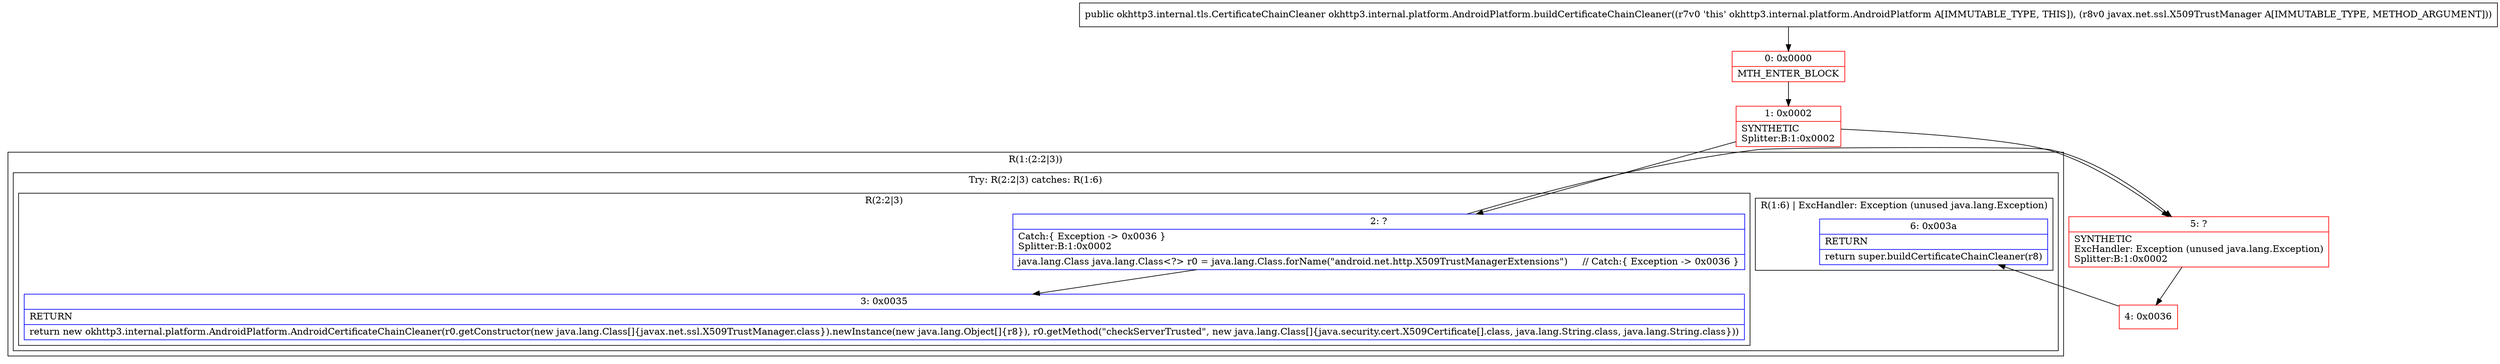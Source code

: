 digraph "CFG forokhttp3.internal.platform.AndroidPlatform.buildCertificateChainCleaner(Ljavax\/net\/ssl\/X509TrustManager;)Lokhttp3\/internal\/tls\/CertificateChainCleaner;" {
subgraph cluster_Region_360539987 {
label = "R(1:(2:2|3))";
node [shape=record,color=blue];
subgraph cluster_TryCatchRegion_1334424011 {
label = "Try: R(2:2|3) catches: R(1:6)";
node [shape=record,color=blue];
subgraph cluster_Region_54092608 {
label = "R(2:2|3)";
node [shape=record,color=blue];
Node_2 [shape=record,label="{2\:\ ?|Catch:\{ Exception \-\> 0x0036 \}\lSplitter:B:1:0x0002\l|java.lang.Class java.lang.Class\<?\> r0 = java.lang.Class.forName(\"android.net.http.X509TrustManagerExtensions\")     \/\/ Catch:\{ Exception \-\> 0x0036 \}\l}"];
Node_3 [shape=record,label="{3\:\ 0x0035|RETURN\l|return new okhttp3.internal.platform.AndroidPlatform.AndroidCertificateChainCleaner(r0.getConstructor(new java.lang.Class[]\{javax.net.ssl.X509TrustManager.class\}).newInstance(new java.lang.Object[]\{r8\}), r0.getMethod(\"checkServerTrusted\", new java.lang.Class[]\{java.security.cert.X509Certificate[].class, java.lang.String.class, java.lang.String.class\}))\l}"];
}
subgraph cluster_Region_1888659694 {
label = "R(1:6) | ExcHandler: Exception (unused java.lang.Exception)\l";
node [shape=record,color=blue];
Node_6 [shape=record,label="{6\:\ 0x003a|RETURN\l|return super.buildCertificateChainCleaner(r8)\l}"];
}
}
}
subgraph cluster_Region_1888659694 {
label = "R(1:6) | ExcHandler: Exception (unused java.lang.Exception)\l";
node [shape=record,color=blue];
Node_6 [shape=record,label="{6\:\ 0x003a|RETURN\l|return super.buildCertificateChainCleaner(r8)\l}"];
}
Node_0 [shape=record,color=red,label="{0\:\ 0x0000|MTH_ENTER_BLOCK\l}"];
Node_1 [shape=record,color=red,label="{1\:\ 0x0002|SYNTHETIC\lSplitter:B:1:0x0002\l}"];
Node_4 [shape=record,color=red,label="{4\:\ 0x0036}"];
Node_5 [shape=record,color=red,label="{5\:\ ?|SYNTHETIC\lExcHandler: Exception (unused java.lang.Exception)\lSplitter:B:1:0x0002\l}"];
MethodNode[shape=record,label="{public okhttp3.internal.tls.CertificateChainCleaner okhttp3.internal.platform.AndroidPlatform.buildCertificateChainCleaner((r7v0 'this' okhttp3.internal.platform.AndroidPlatform A[IMMUTABLE_TYPE, THIS]), (r8v0 javax.net.ssl.X509TrustManager A[IMMUTABLE_TYPE, METHOD_ARGUMENT])) }"];
MethodNode -> Node_0;
Node_2 -> Node_3;
Node_2 -> Node_5;
Node_0 -> Node_1;
Node_1 -> Node_2;
Node_1 -> Node_5;
Node_4 -> Node_6;
Node_5 -> Node_4;
}

